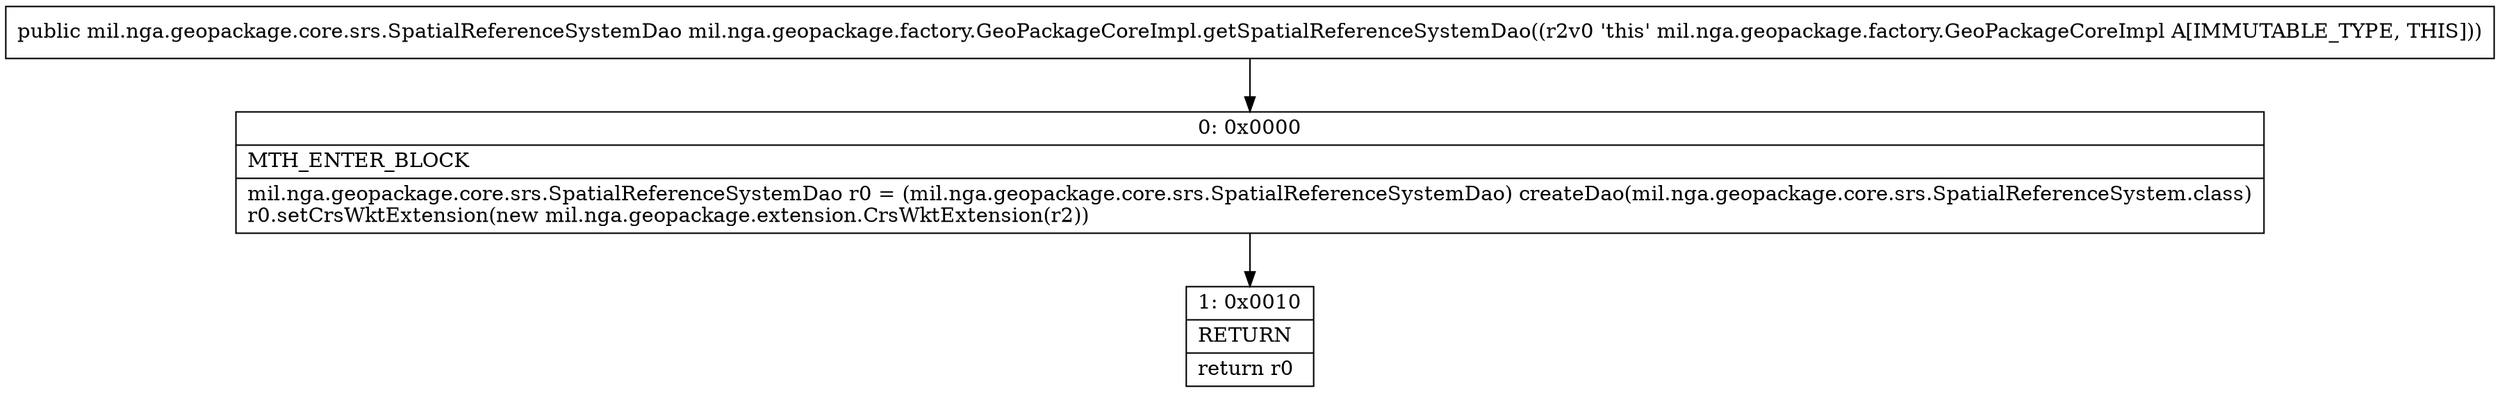 digraph "CFG formil.nga.geopackage.factory.GeoPackageCoreImpl.getSpatialReferenceSystemDao()Lmil\/nga\/geopackage\/core\/srs\/SpatialReferenceSystemDao;" {
Node_0 [shape=record,label="{0\:\ 0x0000|MTH_ENTER_BLOCK\l|mil.nga.geopackage.core.srs.SpatialReferenceSystemDao r0 = (mil.nga.geopackage.core.srs.SpatialReferenceSystemDao) createDao(mil.nga.geopackage.core.srs.SpatialReferenceSystem.class)\lr0.setCrsWktExtension(new mil.nga.geopackage.extension.CrsWktExtension(r2))\l}"];
Node_1 [shape=record,label="{1\:\ 0x0010|RETURN\l|return r0\l}"];
MethodNode[shape=record,label="{public mil.nga.geopackage.core.srs.SpatialReferenceSystemDao mil.nga.geopackage.factory.GeoPackageCoreImpl.getSpatialReferenceSystemDao((r2v0 'this' mil.nga.geopackage.factory.GeoPackageCoreImpl A[IMMUTABLE_TYPE, THIS])) }"];
MethodNode -> Node_0;
Node_0 -> Node_1;
}

